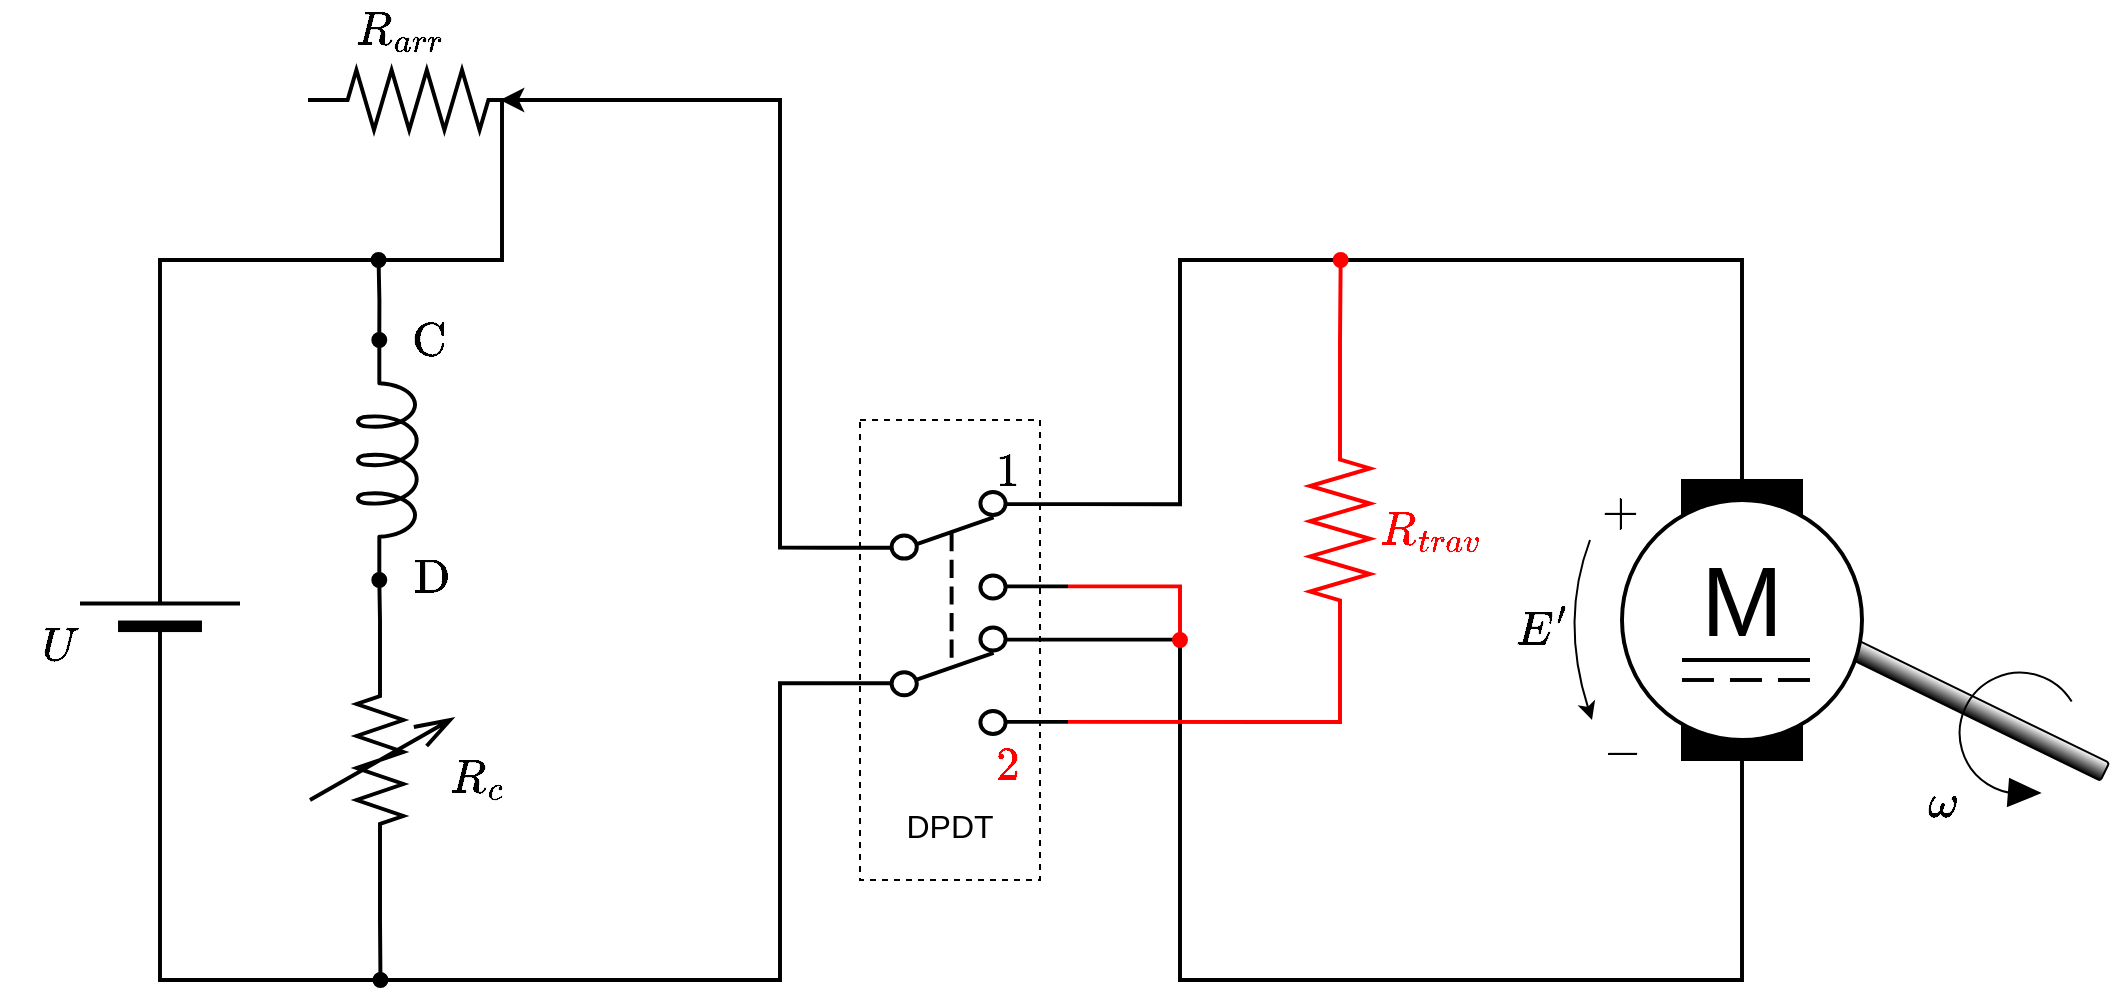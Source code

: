 <mxfile version="27.0.9">
  <diagram name="Page-1" id="eBydyxjRqSs3BJirI7cG">
    <mxGraphModel dx="1103" dy="729" grid="1" gridSize="10" guides="1" tooltips="1" connect="1" arrows="1" fold="1" page="1" pageScale="1" pageWidth="1169" pageHeight="827" math="1" shadow="0">
      <root>
        <mxCell id="0" />
        <mxCell id="1" parent="0" />
        <mxCell id="7GCYxpNkzpC9aqIWQ88N-9" value="" style="rounded=1;whiteSpace=wrap;html=1;rotation=26;gradientColor=default;" parent="1" vertex="1">
          <mxGeometry x="960" y="538" width="150" height="10" as="geometry" />
        </mxCell>
        <mxCell id="7GCYxpNkzpC9aqIWQ88N-1" value="" style="group;strokeWidth=1.968;rotation=90;" parent="1" vertex="1" connectable="0">
          <mxGeometry x="851" y="440" width="140" height="140" as="geometry" />
        </mxCell>
        <mxCell id="7GCYxpNkzpC9aqIWQ88N-2" value="" style="rounded=0;whiteSpace=wrap;html=1;fillColor=#000000;rotation=90;" parent="7GCYxpNkzpC9aqIWQ88N-1" vertex="1">
          <mxGeometry y="30" width="140" height="60" as="geometry" />
        </mxCell>
        <mxCell id="7GCYxpNkzpC9aqIWQ88N-3" value="&lt;font style=&quot;font-size: 49px;&quot;&gt;M&lt;/font&gt;&lt;div&gt;&lt;sup&gt;&lt;font style=&quot;&quot;&gt;&lt;br&gt;&lt;/font&gt;&lt;/sup&gt;&lt;/div&gt;" style="ellipse;whiteSpace=wrap;html=1;aspect=fixed;strokeWidth=1.968;rotation=0;" parent="7GCYxpNkzpC9aqIWQ88N-1" vertex="1">
          <mxGeometry x="10" width="120" height="120" as="geometry" />
        </mxCell>
        <mxCell id="7GCYxpNkzpC9aqIWQ88N-4" value="" style="group;rotation=0;" parent="7GCYxpNkzpC9aqIWQ88N-1" vertex="1" connectable="0">
          <mxGeometry x="40" y="80" width="64" height="10" as="geometry" />
        </mxCell>
        <mxCell id="7GCYxpNkzpC9aqIWQ88N-5" value="" style="endArrow=none;html=1;rounded=0;strokeWidth=1.968;" parent="7GCYxpNkzpC9aqIWQ88N-4" edge="1">
          <mxGeometry width="50" height="50" relative="1" as="geometry">
            <mxPoint as="sourcePoint" />
            <mxPoint x="64" as="targetPoint" />
          </mxGeometry>
        </mxCell>
        <mxCell id="7GCYxpNkzpC9aqIWQ88N-6" value="" style="endArrow=none;html=1;rounded=0;strokeWidth=1.968;" parent="7GCYxpNkzpC9aqIWQ88N-4" edge="1">
          <mxGeometry width="50" height="50" relative="1" as="geometry">
            <mxPoint y="10" as="sourcePoint" />
            <mxPoint x="16" y="10" as="targetPoint" />
          </mxGeometry>
        </mxCell>
        <mxCell id="7GCYxpNkzpC9aqIWQ88N-7" value="" style="endArrow=none;html=1;rounded=0;strokeWidth=1.968;" parent="7GCYxpNkzpC9aqIWQ88N-4" edge="1">
          <mxGeometry width="50" height="50" relative="1" as="geometry">
            <mxPoint x="24" y="10" as="sourcePoint" />
            <mxPoint x="40" y="10" as="targetPoint" />
          </mxGeometry>
        </mxCell>
        <mxCell id="7GCYxpNkzpC9aqIWQ88N-8" value="" style="endArrow=none;html=1;rounded=0;strokeWidth=1.968;" parent="7GCYxpNkzpC9aqIWQ88N-4" edge="1">
          <mxGeometry width="50" height="50" relative="1" as="geometry">
            <mxPoint x="48" y="10" as="sourcePoint" />
            <mxPoint x="64" y="10" as="targetPoint" />
          </mxGeometry>
        </mxCell>
        <mxCell id="7GCYxpNkzpC9aqIWQ88N-54" value="$$-$$" style="text;html=1;align=center;verticalAlign=middle;whiteSpace=wrap;rounded=0;fontSize=20;" parent="7GCYxpNkzpC9aqIWQ88N-1" vertex="1">
          <mxGeometry x="-20" y="110" width="60" height="30" as="geometry" />
        </mxCell>
        <mxCell id="7GCYxpNkzpC9aqIWQ88N-10" value="" style="verticalLabelPosition=bottom;shadow=0;dashed=0;align=center;html=1;verticalAlign=top;shape=mxgraph.electrical.rot_mech.verticalLabelPosition=bottom;shadow=0;dashed=0;align=center;fillColor=strokeColor;html=1;verticalAlign=top;strokeWidth=1;shape=mxgraph.electrical.rot_mech.rotation;rotation=115;" parent="1" vertex="1">
          <mxGeometry x="1020" y="528" width="69" height="54" as="geometry" />
        </mxCell>
        <mxCell id="7GCYxpNkzpC9aqIWQ88N-29" style="edgeStyle=orthogonalEdgeStyle;rounded=0;orthogonalLoop=1;jettySize=auto;html=1;exitX=1;exitY=0.5;exitDx=0;exitDy=0;exitPerimeter=0;strokeWidth=1.968;" parent="1" source="7GCYxpNkzpC9aqIWQ88N-14" edge="1">
          <mxGeometry relative="1" as="geometry">
            <mxPoint x="300" y="240" as="targetPoint" />
            <Array as="points">
              <mxPoint x="130" y="320" />
              <mxPoint x="301" y="320" />
              <mxPoint x="301" y="240" />
            </Array>
          </mxGeometry>
        </mxCell>
        <mxCell id="7GCYxpNkzpC9aqIWQ88N-14" value="" style="verticalLabelPosition=bottom;shadow=0;dashed=0;align=center;fillColor=strokeColor;html=1;verticalAlign=top;strokeWidth=1.968;shape=mxgraph.electrical.miscellaneous.monocell_battery;direction=north;" parent="1" vertex="1">
          <mxGeometry x="90" y="449" width="80" height="95" as="geometry" />
        </mxCell>
        <mxCell id="7GCYxpNkzpC9aqIWQ88N-37" style="edgeStyle=orthogonalEdgeStyle;rounded=0;orthogonalLoop=1;jettySize=auto;html=1;exitX=1;exitY=0.61;exitDx=0;exitDy=0;entryX=1;entryY=0.5;entryDx=0;entryDy=0;endArrow=none;startFill=0;strokeWidth=1.968;" parent="1" source="7GCYxpNkzpC9aqIWQ88N-16" target="7GCYxpNkzpC9aqIWQ88N-2" edge="1">
          <mxGeometry relative="1" as="geometry">
            <Array as="points">
              <mxPoint x="640" y="510" />
              <mxPoint x="640" y="680" />
              <mxPoint x="921" y="680" />
            </Array>
          </mxGeometry>
        </mxCell>
        <mxCell id="7GCYxpNkzpC9aqIWQ88N-43" style="edgeStyle=orthogonalEdgeStyle;rounded=0;orthogonalLoop=1;jettySize=auto;html=1;exitX=1;exitY=0.39;exitDx=0;exitDy=0;endArrow=oval;endFill=1;strokeColor=#FF0000;strokeWidth=1.968;" parent="1" source="7GCYxpNkzpC9aqIWQ88N-16" edge="1">
          <mxGeometry relative="1" as="geometry">
            <mxPoint x="640" y="510" as="targetPoint" />
            <Array as="points">
              <mxPoint x="640" y="483" />
            </Array>
          </mxGeometry>
        </mxCell>
        <mxCell id="7GCYxpNkzpC9aqIWQ88N-48" style="edgeStyle=orthogonalEdgeStyle;rounded=0;orthogonalLoop=1;jettySize=auto;html=1;exitX=1;exitY=0.05;exitDx=0;exitDy=0;entryX=0;entryY=0.5;entryDx=0;entryDy=0;endArrow=none;startFill=0;strokeWidth=1.968;" parent="1" source="7GCYxpNkzpC9aqIWQ88N-16" target="7GCYxpNkzpC9aqIWQ88N-2" edge="1">
          <mxGeometry relative="1" as="geometry">
            <Array as="points">
              <mxPoint x="640" y="442" />
              <mxPoint x="640" y="320" />
              <mxPoint x="921" y="320" />
            </Array>
          </mxGeometry>
        </mxCell>
        <mxCell id="7GCYxpNkzpC9aqIWQ88N-16" value="" style="pointerEvents=1;verticalLabelPosition=bottom;shadow=0;dashed=0;align=center;html=1;verticalAlign=top;shape=mxgraph.electrical.electro-mechanical.dpdt3;elSwitchState=1;strokeWidth=1.968;" parent="1" vertex="1">
          <mxGeometry x="464" y="436" width="120" height="121" as="geometry" />
        </mxCell>
        <mxCell id="7GCYxpNkzpC9aqIWQ88N-33" style="edgeStyle=orthogonalEdgeStyle;rounded=0;orthogonalLoop=1;jettySize=auto;html=1;exitX=1;exitY=0.5;exitDx=0;exitDy=0;exitPerimeter=0;entryX=0;entryY=0.23;entryDx=0;entryDy=0;endArrow=none;startFill=0;strokeWidth=1.968;" parent="1" source="7GCYxpNkzpC9aqIWQ88N-25" target="7GCYxpNkzpC9aqIWQ88N-16" edge="1">
          <mxGeometry relative="1" as="geometry">
            <Array as="points">
              <mxPoint x="440" y="240" />
              <mxPoint x="440" y="464" />
            </Array>
          </mxGeometry>
        </mxCell>
        <mxCell id="7GCYxpNkzpC9aqIWQ88N-25" value="" style="pointerEvents=1;verticalLabelPosition=bottom;shadow=0;dashed=0;align=center;html=1;verticalAlign=top;shape=mxgraph.electrical.resistors.resistor_2;strokeWidth=1.968;" parent="1" vertex="1">
          <mxGeometry x="204" y="225" width="110" height="30" as="geometry" />
        </mxCell>
        <mxCell id="7GCYxpNkzpC9aqIWQ88N-30" style="edgeStyle=orthogonalEdgeStyle;rounded=0;orthogonalLoop=1;jettySize=auto;html=1;exitX=0;exitY=0.645;exitDx=0;exitDy=0;exitPerimeter=0;endArrow=oval;endFill=1;strokeWidth=1.968;startArrow=oval;startFill=1;" parent="1" source="7GCYxpNkzpC9aqIWQ88N-26" edge="1">
          <mxGeometry relative="1" as="geometry">
            <mxPoint x="239.286" y="320" as="targetPoint" />
          </mxGeometry>
        </mxCell>
        <mxCell id="7GCYxpNkzpC9aqIWQ88N-26" value="" style="pointerEvents=1;verticalLabelPosition=bottom;shadow=0;dashed=0;align=center;html=1;verticalAlign=top;shape=mxgraph.electrical.inductors.inductor_5;strokeWidth=1.968;direction=south;" parent="1" vertex="1">
          <mxGeometry x="229" y="360" width="30" height="120" as="geometry" />
        </mxCell>
        <mxCell id="7GCYxpNkzpC9aqIWQ88N-32" style="edgeStyle=orthogonalEdgeStyle;rounded=0;orthogonalLoop=1;jettySize=auto;html=1;exitX=0;exitY=0.5;exitDx=0;exitDy=0;exitPerimeter=0;endArrow=oval;endFill=1;strokeWidth=1.968;" parent="1" source="7GCYxpNkzpC9aqIWQ88N-27" edge="1">
          <mxGeometry relative="1" as="geometry">
            <mxPoint x="240.238" y="680" as="targetPoint" />
          </mxGeometry>
        </mxCell>
        <mxCell id="7GCYxpNkzpC9aqIWQ88N-27" value="" style="pointerEvents=1;verticalLabelPosition=bottom;shadow=0;dashed=0;align=center;html=1;verticalAlign=top;shape=mxgraph.electrical.resistors.variable_resistor_2;direction=south;rotation=-180;flipH=1;strokeWidth=1.968;" parent="1" vertex="1">
          <mxGeometry x="205" y="520" width="70" height="100" as="geometry" />
        </mxCell>
        <mxCell id="7GCYxpNkzpC9aqIWQ88N-28" style="edgeStyle=orthogonalEdgeStyle;rounded=0;orthogonalLoop=1;jettySize=auto;html=1;exitX=1;exitY=0.5;exitDx=0;exitDy=0;exitPerimeter=0;entryX=1;entryY=0.645;entryDx=0;entryDy=0;entryPerimeter=0;strokeWidth=1.968;endArrow=oval;startFill=0;endFill=1;" parent="1" source="7GCYxpNkzpC9aqIWQ88N-27" target="7GCYxpNkzpC9aqIWQ88N-26" edge="1">
          <mxGeometry relative="1" as="geometry" />
        </mxCell>
        <mxCell id="7GCYxpNkzpC9aqIWQ88N-31" style="edgeStyle=orthogonalEdgeStyle;rounded=0;orthogonalLoop=1;jettySize=auto;html=1;exitX=0;exitY=0.79;exitDx=0;exitDy=0;entryX=0;entryY=0.5;entryDx=0;entryDy=0;entryPerimeter=0;endArrow=none;startFill=0;strokeWidth=1.968;" parent="1" source="7GCYxpNkzpC9aqIWQ88N-16" target="7GCYxpNkzpC9aqIWQ88N-14" edge="1">
          <mxGeometry relative="1" as="geometry">
            <Array as="points">
              <mxPoint x="440" y="532" />
              <mxPoint x="440" y="680" />
              <mxPoint x="130" y="680" />
            </Array>
          </mxGeometry>
        </mxCell>
        <mxCell id="7GCYxpNkzpC9aqIWQ88N-42" style="edgeStyle=orthogonalEdgeStyle;rounded=0;orthogonalLoop=1;jettySize=auto;html=1;exitX=0;exitY=0.5;exitDx=0;exitDy=0;exitPerimeter=0;endArrow=oval;endFill=1;strokeWidth=1.968;strokeColor=#FF0000;" parent="1" source="7GCYxpNkzpC9aqIWQ88N-40" edge="1">
          <mxGeometry relative="1" as="geometry">
            <mxPoint x="720.333" y="320" as="targetPoint" />
          </mxGeometry>
        </mxCell>
        <mxCell id="7GCYxpNkzpC9aqIWQ88N-40" value="" style="pointerEvents=1;verticalLabelPosition=bottom;shadow=0;dashed=0;align=center;html=1;verticalAlign=top;shape=mxgraph.electrical.resistors.resistor_2;strokeWidth=1.968;direction=south;fillStyle=solid;strokeColor=#FF0000;" parent="1" vertex="1">
          <mxGeometry x="705" y="400" width="30" height="110" as="geometry" />
        </mxCell>
        <mxCell id="7GCYxpNkzpC9aqIWQ88N-41" style="edgeStyle=orthogonalEdgeStyle;rounded=0;orthogonalLoop=1;jettySize=auto;html=1;exitX=1;exitY=0.95;exitDx=0;exitDy=0;entryX=1;entryY=0.5;entryDx=0;entryDy=0;entryPerimeter=0;endArrow=none;startFill=0;strokeWidth=1.968;strokeColor=#FF0000;" parent="1" source="7GCYxpNkzpC9aqIWQ88N-16" target="7GCYxpNkzpC9aqIWQ88N-40" edge="1">
          <mxGeometry relative="1" as="geometry" />
        </mxCell>
        <mxCell id="7GCYxpNkzpC9aqIWQ88N-44" value="&lt;div style=&quot;line-height: 30%;&quot;&gt;&lt;p&gt;&lt;font style=&quot;line-height: 340%; font-size: 16px;&quot; face=&quot;Helvetica&quot;&gt;&lt;br&gt;&lt;/font&gt;&lt;/p&gt;&lt;p&gt;&lt;font style=&quot;line-height: 340%; font-size: 16px;&quot; face=&quot;Helvetica&quot;&gt;&lt;br&gt;&lt;/font&gt;&lt;/p&gt;&lt;p&gt;&lt;br&gt;&lt;/p&gt;&lt;p&gt;&lt;br&gt;&lt;/p&gt;&lt;p&gt;&lt;br&gt;&lt;/p&gt;&lt;p style=&quot;&quot;&gt;&lt;font style=&quot;font-size: 16px; line-height: 30%;&quot; face=&quot;Helvetica&quot;&gt;DPDT&lt;/font&gt;&lt;/p&gt;&lt;/div&gt;" style="rounded=0;whiteSpace=wrap;html=1;fillColor=none;dashed=1;align=center;" parent="1" vertex="1">
          <mxGeometry x="480" y="400" width="90" height="230" as="geometry" />
        </mxCell>
        <mxCell id="7GCYxpNkzpC9aqIWQ88N-49" value="$$R_{arr}$$" style="text;html=1;align=center;verticalAlign=middle;whiteSpace=wrap;rounded=0;fontSize=20;" parent="1" vertex="1">
          <mxGeometry x="220" y="190" width="60" height="30" as="geometry" />
        </mxCell>
        <mxCell id="7GCYxpNkzpC9aqIWQ88N-50" value="$$R_{trav}$$" style="text;html=1;align=center;verticalAlign=middle;whiteSpace=wrap;rounded=0;fontSize=20;fontColor=#FF0000;" parent="1" vertex="1">
          <mxGeometry x="735" y="440" width="60" height="30" as="geometry" />
        </mxCell>
        <mxCell id="7GCYxpNkzpC9aqIWQ88N-51" value="$$R_{c}$$" style="text;html=1;align=center;verticalAlign=middle;whiteSpace=wrap;rounded=0;fontSize=20;" parent="1" vertex="1">
          <mxGeometry x="259" y="564" width="60" height="30" as="geometry" />
        </mxCell>
        <mxCell id="7GCYxpNkzpC9aqIWQ88N-53" value="$$+$$" style="text;html=1;align=center;verticalAlign=middle;whiteSpace=wrap;rounded=0;fontSize=20;" parent="1" vertex="1">
          <mxGeometry x="830" y="430" width="60" height="30" as="geometry" />
        </mxCell>
        <mxCell id="7GCYxpNkzpC9aqIWQ88N-57" value="" style="endArrow=classic;html=1;rounded=0;entryX=0.25;entryY=0;entryDx=0;entryDy=0;exitX=0.25;exitY=1;exitDx=0;exitDy=0;curved=1;" parent="1" source="7GCYxpNkzpC9aqIWQ88N-53" target="7GCYxpNkzpC9aqIWQ88N-54" edge="1">
          <mxGeometry width="50" height="50" relative="1" as="geometry">
            <mxPoint x="490" y="450" as="sourcePoint" />
            <mxPoint x="540" y="400" as="targetPoint" />
            <Array as="points">
              <mxPoint x="830" y="500" />
            </Array>
          </mxGeometry>
        </mxCell>
        <mxCell id="7GCYxpNkzpC9aqIWQ88N-58" value="$$E&#39;$$" style="text;html=1;align=center;verticalAlign=middle;whiteSpace=wrap;rounded=0;fontSize=20;" parent="1" vertex="1">
          <mxGeometry x="791" y="490" width="60" height="30" as="geometry" />
        </mxCell>
        <mxCell id="7GCYxpNkzpC9aqIWQ88N-59" value="$$U$$" style="text;html=1;align=center;verticalAlign=middle;whiteSpace=wrap;rounded=0;fontSize=20;" parent="1" vertex="1">
          <mxGeometry x="50" y="498" width="60" height="30" as="geometry" />
        </mxCell>
        <mxCell id="7GCYxpNkzpC9aqIWQ88N-60" value="$$\mathrm{C}$$" style="text;html=1;align=center;verticalAlign=middle;whiteSpace=wrap;rounded=0;fontSize=20;" parent="1" vertex="1">
          <mxGeometry x="235" y="345" width="60" height="30" as="geometry" />
        </mxCell>
        <mxCell id="7GCYxpNkzpC9aqIWQ88N-61" value="$$\mathrm{D}$$" style="text;html=1;align=center;verticalAlign=middle;whiteSpace=wrap;rounded=0;fontSize=20;" parent="1" vertex="1">
          <mxGeometry x="236" y="464" width="60" height="30" as="geometry" />
        </mxCell>
        <mxCell id="7GCYxpNkzpC9aqIWQ88N-62" value="$$\omega$$" style="text;html=1;align=center;verticalAlign=middle;whiteSpace=wrap;rounded=0;fontSize=20;" parent="1" vertex="1">
          <mxGeometry x="991" y="576" width="60" height="30" as="geometry" />
        </mxCell>
        <mxCell id="7GCYxpNkzpC9aqIWQ88N-63" value="$$1$$" style="text;html=1;align=center;verticalAlign=middle;whiteSpace=wrap;rounded=0;fontSize=20;" parent="1" vertex="1">
          <mxGeometry x="524" y="410" width="60" height="30" as="geometry" />
        </mxCell>
        <mxCell id="7GCYxpNkzpC9aqIWQ88N-64" value="$$2$$" style="text;html=1;align=center;verticalAlign=middle;whiteSpace=wrap;rounded=0;fontSize=20;fontColor=#FF0000;" parent="1" vertex="1">
          <mxGeometry x="524" y="557" width="60" height="30" as="geometry" />
        </mxCell>
      </root>
    </mxGraphModel>
  </diagram>
</mxfile>
